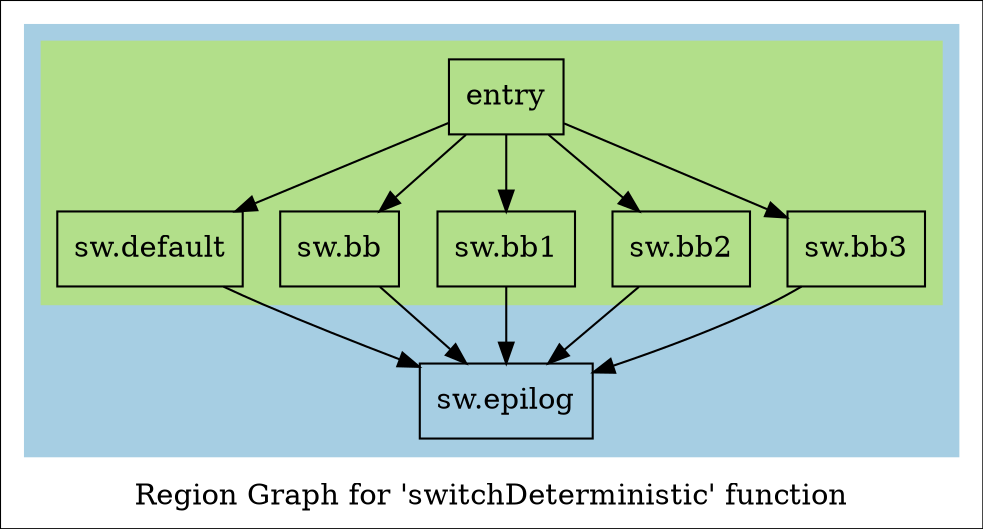 digraph "Region Graph for 'switchDeterministic' function" {
	label="Region Graph for 'switchDeterministic' function";

	Node0xf7d910 [shape=record,label="{entry}"];
	Node0xf7d910 -> Node0xf7d4c0;
	Node0xf7d910 -> Node0xf7d070;
	Node0xf7d910 -> Node0xf7cc20;
	Node0xf7d910 -> Node0xf7c7d0;
	Node0xf7d910 -> Node0xf7f180;
	Node0xf7d4c0 [shape=record,label="{sw.default}"];
	Node0xf7d4c0 -> Node0xf80e90;
	Node0xf80e90 [shape=record,label="{sw.epilog}"];
	Node0xf7d070 [shape=record,label="{sw.bb}"];
	Node0xf7d070 -> Node0xf80e90;
	Node0xf7cc20 [shape=record,label="{sw.bb1}"];
	Node0xf7cc20 -> Node0xf80e90;
	Node0xf7c7d0 [shape=record,label="{sw.bb2}"];
	Node0xf7c7d0 -> Node0xf80e90;
	Node0xf7f180 [shape=record,label="{sw.bb3}"];
	Node0xf7f180 -> Node0xf80e90;
	colorscheme = "paired12"
        subgraph cluster_0xf84150 {
          label = "";
          style = filled;
          color = 1
          subgraph cluster_0xf52aa0 {
            label = "";
            style = filled;
            color = 3
            Node0xf7d910;
            Node0xf7d4c0;
            Node0xf7d070;
            Node0xf7cc20;
            Node0xf7c7d0;
            Node0xf7f180;
          }
          Node0xf80e90;
        }
}
